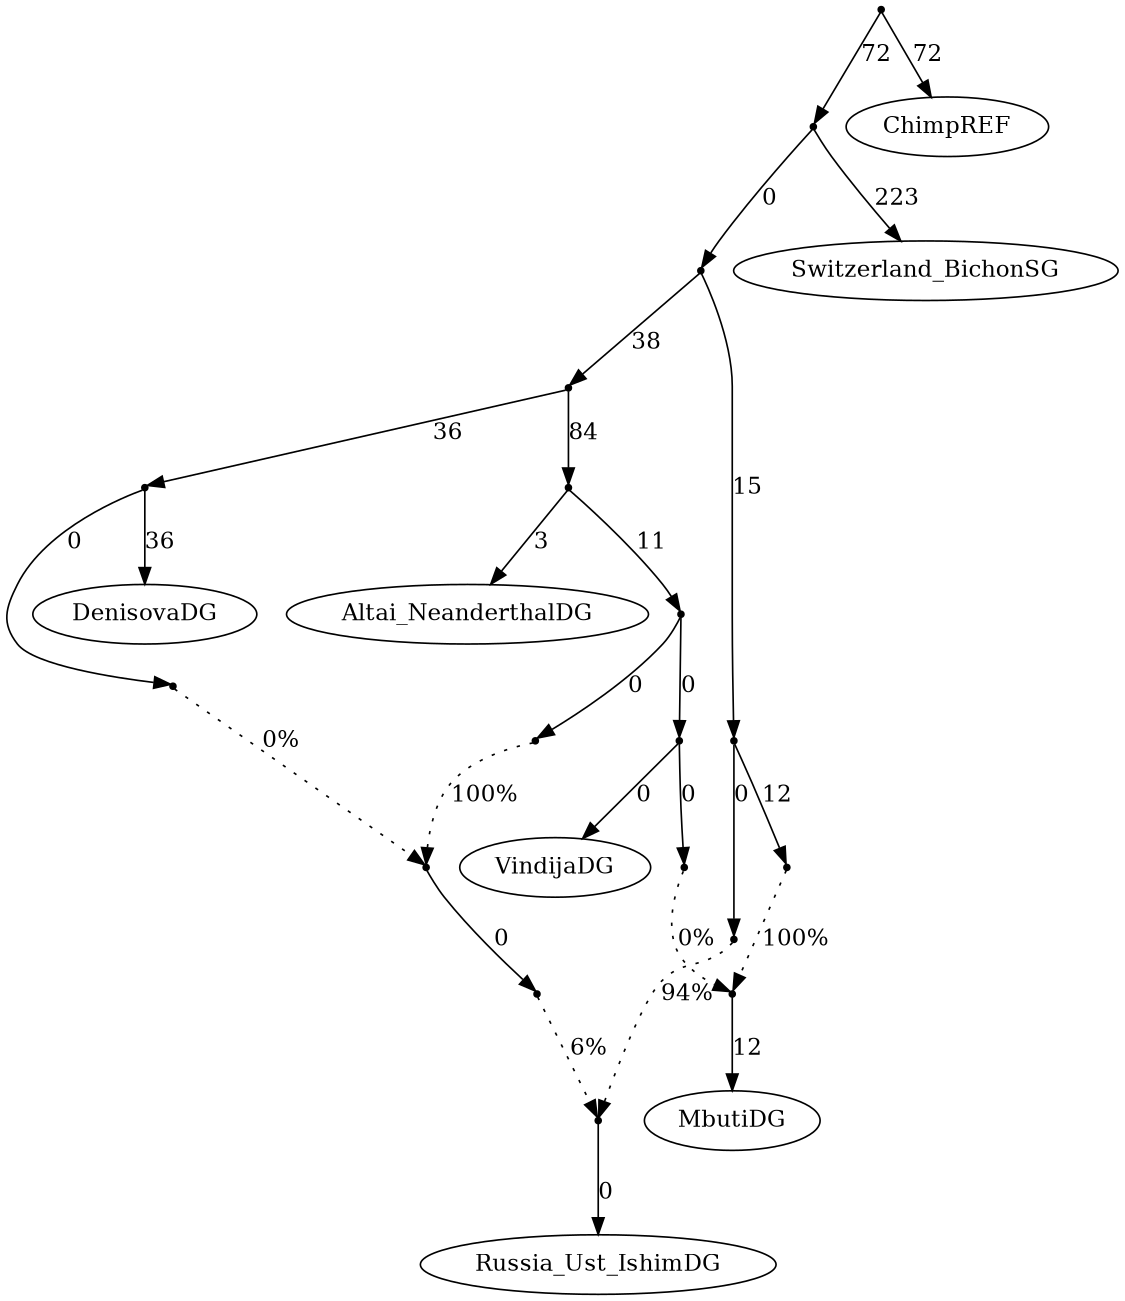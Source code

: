 digraph G {
label = "";
labelloc=t;
labeljust=l;
size = "7.5,10";
R [shape = point];
N0N [shape = point];
N1N [shape = point];
N2N0 [shape = point];
N2N1 [shape = point];
N2N4 [shape = point];
N3N0 [shape = point];
N3N1 [shape = point];
N3N4 [shape = point];
N3N6 [shape = point];
N3N8 [shape = point];
N4N [shape = point];
N2N2 [shape = point];
N3N2 [shape = point];
N3N5 [shape = point];
N2N3 [shape = point];
N3N3 [shape = point];
N3N7 [shape = point];
R  ->  ChimpREF  [ label = "72" ];
R  ->  N4N  [ label = "72" ];
N0N  ->  Altai_NeanderthalDG  [ label = "3" ];
N0N  ->  N3N0  [ label = "11" ];
N1N  ->  N0N  [ label = "84" ];
N1N  ->  N3N1  [ label = "36" ];
N2N0  ->  N1N  [ label = "38" ];
N2N0  ->  N3N6  [ label = "15" ];
N2N1  ->  VindijaDG  [ label = "0" ];
N2N1  ->  N2N3  [ label = "0" ];
N2N4  ->  MbutiDG  [ label = "12" ];
N3N0  ->  N2N1  [ label = "0" ];
N3N0  ->  N3N2  [ label = "0" ];
N3N1  ->  DenisovaDG  [ label = "36" ];
N3N1  ->  N3N3  [ label = "0" ];
N3N4  ->  N3N5  [ label = "0" ];
N3N6  ->  N2N2  [ label = "12" ];
N3N6  ->  N3N7  [ label = "0" ];
N3N8  ->  Russia_Ust_IshimDG  [ label = "0" ];
N4N  ->  N2N0  [ label = "0" ];
N4N  ->  Switzerland_BichonSG  [ label = "223" ];
N2N2  ->  N2N4  [ style=dotted, label = "100%" ];
N3N2  ->  N3N4  [ style=dotted, label = "100%" ];
N3N5  ->  N3N8  [ style=dotted, label = "6%" ];
N2N3  ->  N2N4  [ style=dotted, label = "0%" ];
N3N3  ->  N3N4  [ style=dotted, label = "0%" ];
N3N7  ->  N3N8  [ style=dotted, label = "94%" ];
}
